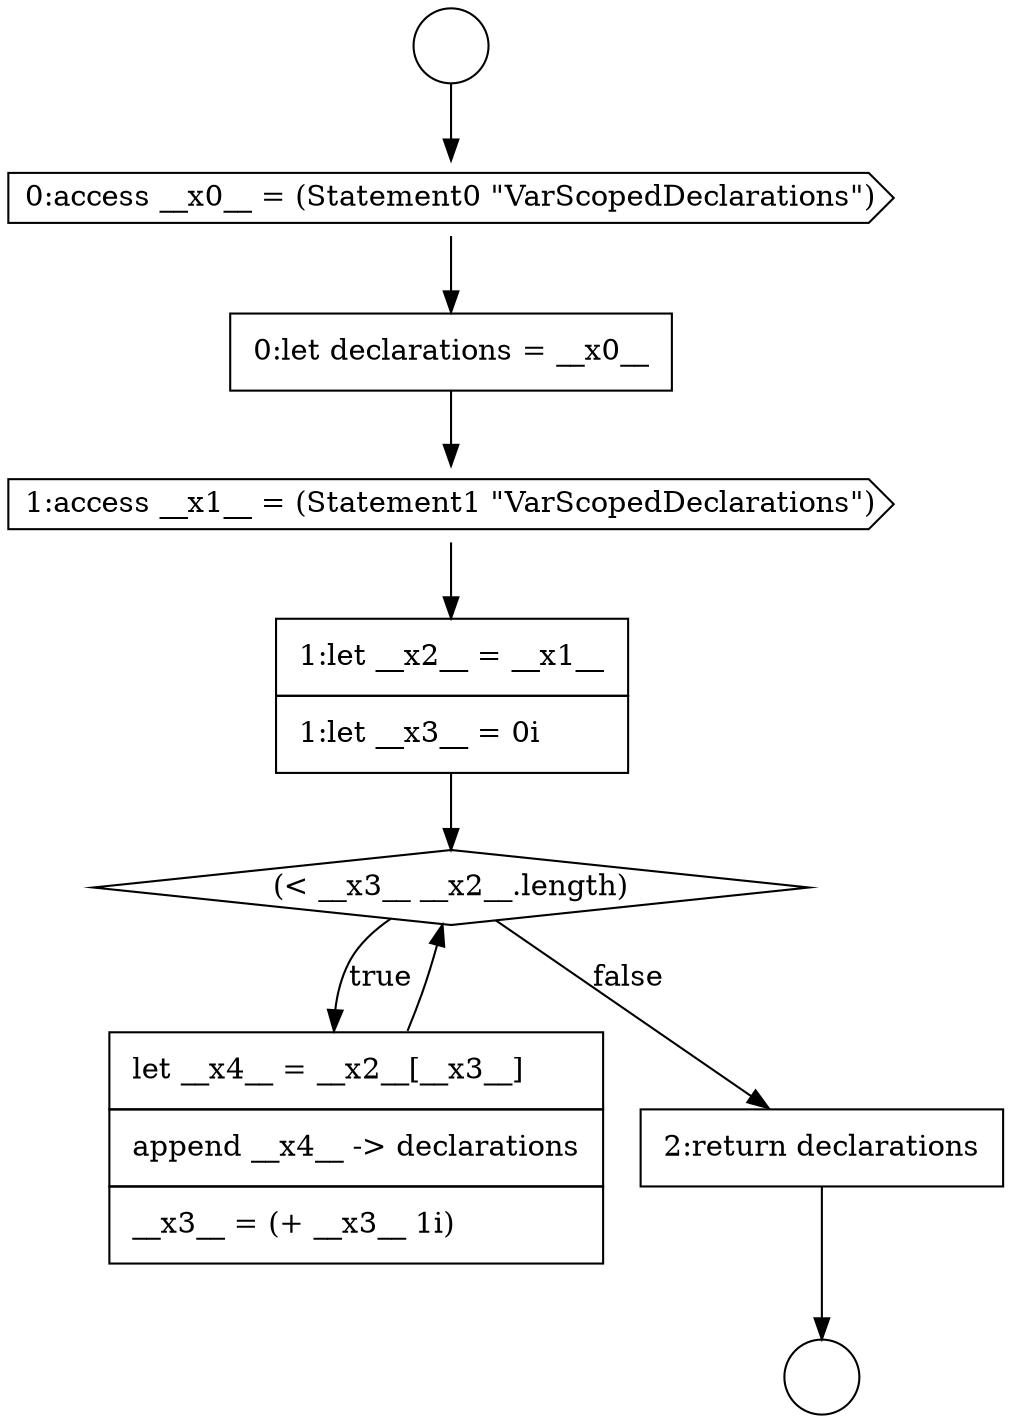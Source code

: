 digraph {
  node7136 [shape=cds, label=<<font color="black">0:access __x0__ = (Statement0 &quot;VarScopedDeclarations&quot;)</font>> color="black" fillcolor="white" style=filled]
  node7139 [shape=none, margin=0, label=<<font color="black">
    <table border="0" cellborder="1" cellspacing="0" cellpadding="10">
      <tr><td align="left">1:let __x2__ = __x1__</td></tr>
      <tr><td align="left">1:let __x3__ = 0i</td></tr>
    </table>
  </font>> color="black" fillcolor="white" style=filled]
  node7142 [shape=none, margin=0, label=<<font color="black">
    <table border="0" cellborder="1" cellspacing="0" cellpadding="10">
      <tr><td align="left">2:return declarations</td></tr>
    </table>
  </font>> color="black" fillcolor="white" style=filled]
  node7138 [shape=cds, label=<<font color="black">1:access __x1__ = (Statement1 &quot;VarScopedDeclarations&quot;)</font>> color="black" fillcolor="white" style=filled]
  node7134 [shape=circle label=" " color="black" fillcolor="white" style=filled]
  node7141 [shape=none, margin=0, label=<<font color="black">
    <table border="0" cellborder="1" cellspacing="0" cellpadding="10">
      <tr><td align="left">let __x4__ = __x2__[__x3__]</td></tr>
      <tr><td align="left">append __x4__ -&gt; declarations</td></tr>
      <tr><td align="left">__x3__ = (+ __x3__ 1i)</td></tr>
    </table>
  </font>> color="black" fillcolor="white" style=filled]
  node7137 [shape=none, margin=0, label=<<font color="black">
    <table border="0" cellborder="1" cellspacing="0" cellpadding="10">
      <tr><td align="left">0:let declarations = __x0__</td></tr>
    </table>
  </font>> color="black" fillcolor="white" style=filled]
  node7135 [shape=circle label=" " color="black" fillcolor="white" style=filled]
  node7140 [shape=diamond, label=<<font color="black">(&lt; __x3__ __x2__.length)</font>> color="black" fillcolor="white" style=filled]
  node7136 -> node7137 [ color="black"]
  node7139 -> node7140 [ color="black"]
  node7134 -> node7136 [ color="black"]
  node7137 -> node7138 [ color="black"]
  node7141 -> node7140 [ color="black"]
  node7138 -> node7139 [ color="black"]
  node7140 -> node7141 [label=<<font color="black">true</font>> color="black"]
  node7140 -> node7142 [label=<<font color="black">false</font>> color="black"]
  node7142 -> node7135 [ color="black"]
}
